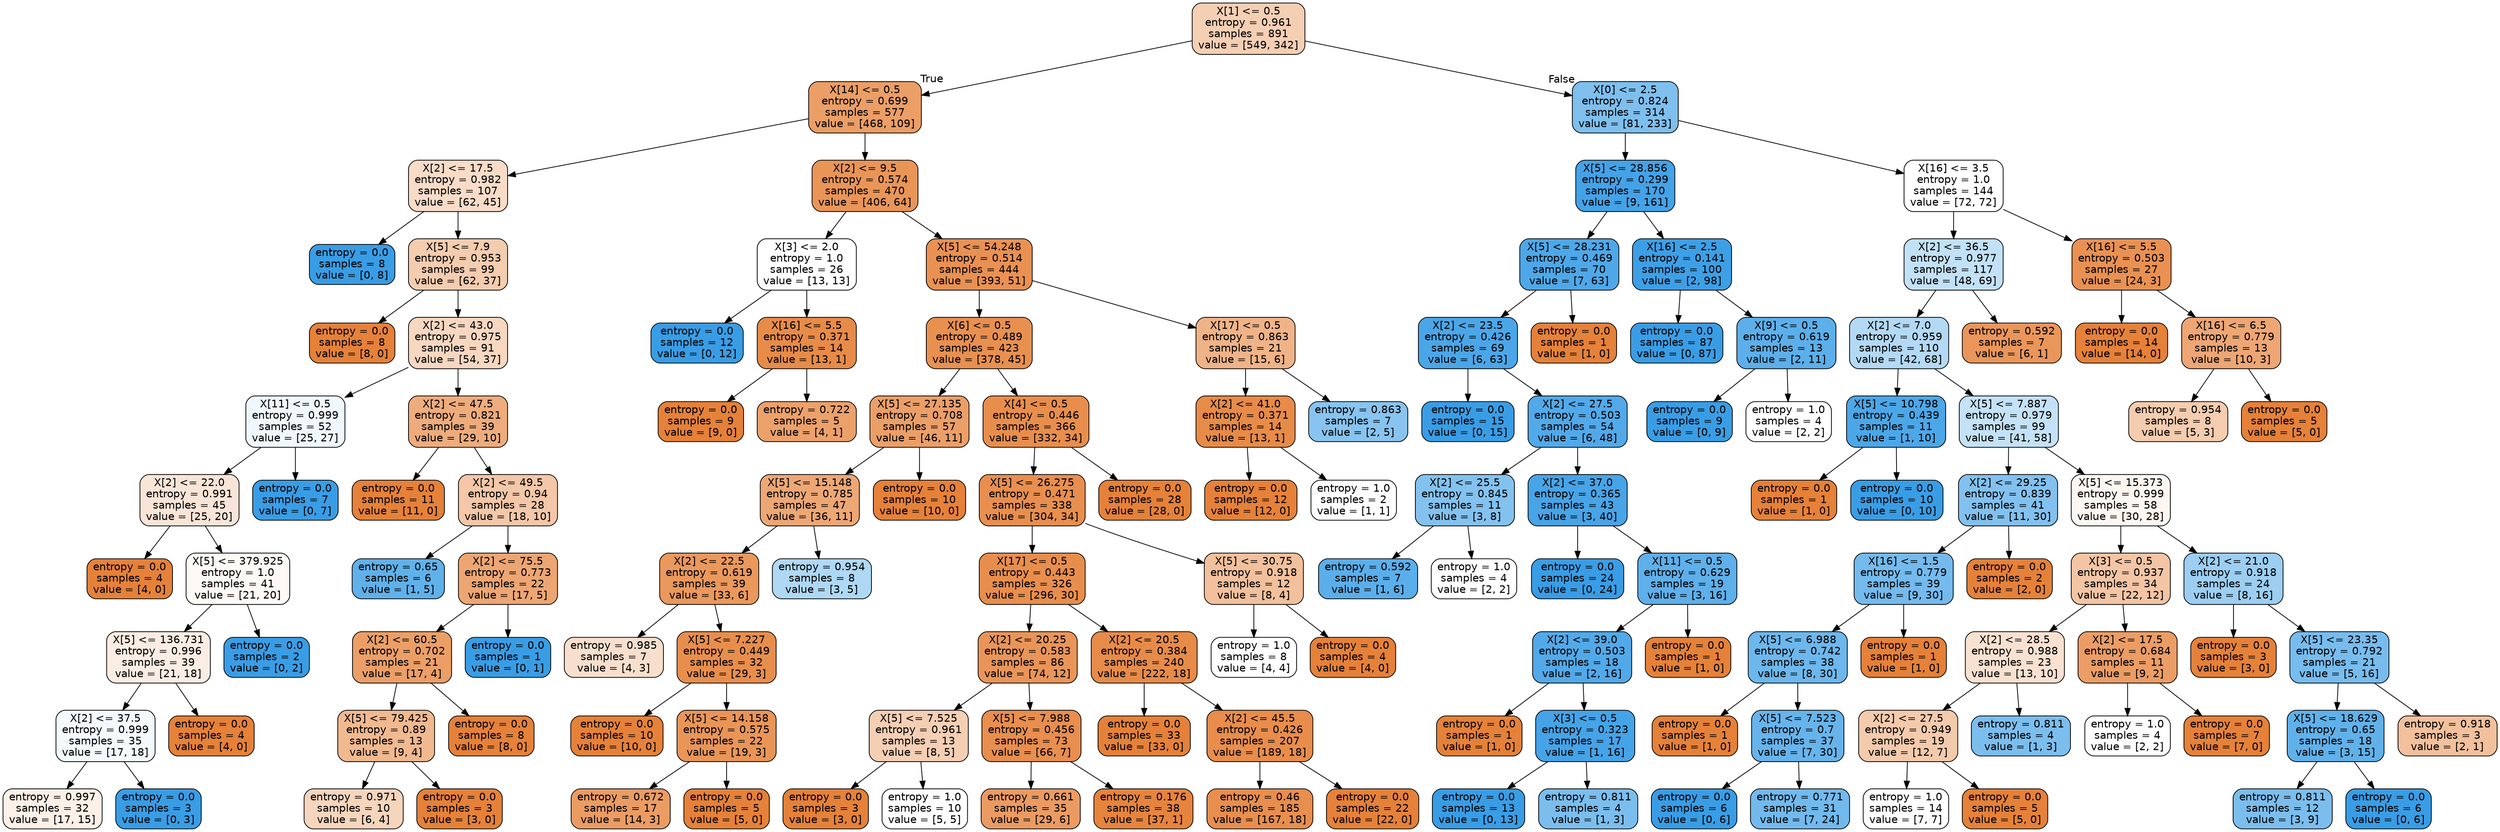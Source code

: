 digraph Tree {
node [shape=box, style="filled, rounded", color="black", fontname=helvetica] ;
edge [fontname=helvetica] ;
0 [label="X[1] <= 0.5\nentropy = 0.961\nsamples = 891\nvalue = [549, 342]", fillcolor="#e5813960"] ;
1 [label="X[14] <= 0.5\nentropy = 0.699\nsamples = 577\nvalue = [468, 109]", fillcolor="#e58139c4"] ;
0 -> 1 [labeldistance=2.5, labelangle=45, headlabel="True"] ;
2 [label="X[2] <= 17.5\nentropy = 0.982\nsamples = 107\nvalue = [62, 45]", fillcolor="#e5813946"] ;
1 -> 2 ;
3 [label="entropy = 0.0\nsamples = 8\nvalue = [0, 8]", fillcolor="#399de5ff"] ;
2 -> 3 ;
4 [label="X[5] <= 7.9\nentropy = 0.953\nsamples = 99\nvalue = [62, 37]", fillcolor="#e5813967"] ;
2 -> 4 ;
5 [label="entropy = 0.0\nsamples = 8\nvalue = [8, 0]", fillcolor="#e58139ff"] ;
4 -> 5 ;
6 [label="X[2] <= 43.0\nentropy = 0.975\nsamples = 91\nvalue = [54, 37]", fillcolor="#e5813950"] ;
4 -> 6 ;
7 [label="X[11] <= 0.5\nentropy = 0.999\nsamples = 52\nvalue = [25, 27]", fillcolor="#399de513"] ;
6 -> 7 ;
8 [label="X[2] <= 22.0\nentropy = 0.991\nsamples = 45\nvalue = [25, 20]", fillcolor="#e5813933"] ;
7 -> 8 ;
9 [label="entropy = 0.0\nsamples = 4\nvalue = [4, 0]", fillcolor="#e58139ff"] ;
8 -> 9 ;
10 [label="X[5] <= 379.925\nentropy = 1.0\nsamples = 41\nvalue = [21, 20]", fillcolor="#e581390c"] ;
8 -> 10 ;
11 [label="X[5] <= 136.731\nentropy = 0.996\nsamples = 39\nvalue = [21, 18]", fillcolor="#e5813924"] ;
10 -> 11 ;
12 [label="X[2] <= 37.5\nentropy = 0.999\nsamples = 35\nvalue = [17, 18]", fillcolor="#399de50e"] ;
11 -> 12 ;
13 [label="entropy = 0.997\nsamples = 32\nvalue = [17, 15]", fillcolor="#e581391e"] ;
12 -> 13 ;
14 [label="entropy = 0.0\nsamples = 3\nvalue = [0, 3]", fillcolor="#399de5ff"] ;
12 -> 14 ;
15 [label="entropy = 0.0\nsamples = 4\nvalue = [4, 0]", fillcolor="#e58139ff"] ;
11 -> 15 ;
16 [label="entropy = 0.0\nsamples = 2\nvalue = [0, 2]", fillcolor="#399de5ff"] ;
10 -> 16 ;
17 [label="entropy = 0.0\nsamples = 7\nvalue = [0, 7]", fillcolor="#399de5ff"] ;
7 -> 17 ;
18 [label="X[2] <= 47.5\nentropy = 0.821\nsamples = 39\nvalue = [29, 10]", fillcolor="#e58139a7"] ;
6 -> 18 ;
19 [label="entropy = 0.0\nsamples = 11\nvalue = [11, 0]", fillcolor="#e58139ff"] ;
18 -> 19 ;
20 [label="X[2] <= 49.5\nentropy = 0.94\nsamples = 28\nvalue = [18, 10]", fillcolor="#e5813971"] ;
18 -> 20 ;
21 [label="entropy = 0.65\nsamples = 6\nvalue = [1, 5]", fillcolor="#399de5cc"] ;
20 -> 21 ;
22 [label="X[2] <= 75.5\nentropy = 0.773\nsamples = 22\nvalue = [17, 5]", fillcolor="#e58139b4"] ;
20 -> 22 ;
23 [label="X[2] <= 60.5\nentropy = 0.702\nsamples = 21\nvalue = [17, 4]", fillcolor="#e58139c3"] ;
22 -> 23 ;
24 [label="X[5] <= 79.425\nentropy = 0.89\nsamples = 13\nvalue = [9, 4]", fillcolor="#e581398e"] ;
23 -> 24 ;
25 [label="entropy = 0.971\nsamples = 10\nvalue = [6, 4]", fillcolor="#e5813955"] ;
24 -> 25 ;
26 [label="entropy = 0.0\nsamples = 3\nvalue = [3, 0]", fillcolor="#e58139ff"] ;
24 -> 26 ;
27 [label="entropy = 0.0\nsamples = 8\nvalue = [8, 0]", fillcolor="#e58139ff"] ;
23 -> 27 ;
28 [label="entropy = 0.0\nsamples = 1\nvalue = [0, 1]", fillcolor="#399de5ff"] ;
22 -> 28 ;
29 [label="X[2] <= 9.5\nentropy = 0.574\nsamples = 470\nvalue = [406, 64]", fillcolor="#e58139d7"] ;
1 -> 29 ;
30 [label="X[3] <= 2.0\nentropy = 1.0\nsamples = 26\nvalue = [13, 13]", fillcolor="#e5813900"] ;
29 -> 30 ;
31 [label="entropy = 0.0\nsamples = 12\nvalue = [0, 12]", fillcolor="#399de5ff"] ;
30 -> 31 ;
32 [label="X[16] <= 5.5\nentropy = 0.371\nsamples = 14\nvalue = [13, 1]", fillcolor="#e58139eb"] ;
30 -> 32 ;
33 [label="entropy = 0.0\nsamples = 9\nvalue = [9, 0]", fillcolor="#e58139ff"] ;
32 -> 33 ;
34 [label="entropy = 0.722\nsamples = 5\nvalue = [4, 1]", fillcolor="#e58139bf"] ;
32 -> 34 ;
35 [label="X[5] <= 54.248\nentropy = 0.514\nsamples = 444\nvalue = [393, 51]", fillcolor="#e58139de"] ;
29 -> 35 ;
36 [label="X[6] <= 0.5\nentropy = 0.489\nsamples = 423\nvalue = [378, 45]", fillcolor="#e58139e1"] ;
35 -> 36 ;
37 [label="X[5] <= 27.135\nentropy = 0.708\nsamples = 57\nvalue = [46, 11]", fillcolor="#e58139c2"] ;
36 -> 37 ;
38 [label="X[5] <= 15.148\nentropy = 0.785\nsamples = 47\nvalue = [36, 11]", fillcolor="#e58139b1"] ;
37 -> 38 ;
39 [label="X[2] <= 22.5\nentropy = 0.619\nsamples = 39\nvalue = [33, 6]", fillcolor="#e58139d1"] ;
38 -> 39 ;
40 [label="entropy = 0.985\nsamples = 7\nvalue = [4, 3]", fillcolor="#e5813940"] ;
39 -> 40 ;
41 [label="X[5] <= 7.227\nentropy = 0.449\nsamples = 32\nvalue = [29, 3]", fillcolor="#e58139e5"] ;
39 -> 41 ;
42 [label="entropy = 0.0\nsamples = 10\nvalue = [10, 0]", fillcolor="#e58139ff"] ;
41 -> 42 ;
43 [label="X[5] <= 14.158\nentropy = 0.575\nsamples = 22\nvalue = [19, 3]", fillcolor="#e58139d7"] ;
41 -> 43 ;
44 [label="entropy = 0.672\nsamples = 17\nvalue = [14, 3]", fillcolor="#e58139c8"] ;
43 -> 44 ;
45 [label="entropy = 0.0\nsamples = 5\nvalue = [5, 0]", fillcolor="#e58139ff"] ;
43 -> 45 ;
46 [label="entropy = 0.954\nsamples = 8\nvalue = [3, 5]", fillcolor="#399de566"] ;
38 -> 46 ;
47 [label="entropy = 0.0\nsamples = 10\nvalue = [10, 0]", fillcolor="#e58139ff"] ;
37 -> 47 ;
48 [label="X[4] <= 0.5\nentropy = 0.446\nsamples = 366\nvalue = [332, 34]", fillcolor="#e58139e5"] ;
36 -> 48 ;
49 [label="X[5] <= 26.275\nentropy = 0.471\nsamples = 338\nvalue = [304, 34]", fillcolor="#e58139e2"] ;
48 -> 49 ;
50 [label="X[17] <= 0.5\nentropy = 0.443\nsamples = 326\nvalue = [296, 30]", fillcolor="#e58139e5"] ;
49 -> 50 ;
51 [label="X[2] <= 20.25\nentropy = 0.583\nsamples = 86\nvalue = [74, 12]", fillcolor="#e58139d6"] ;
50 -> 51 ;
52 [label="X[5] <= 7.525\nentropy = 0.961\nsamples = 13\nvalue = [8, 5]", fillcolor="#e5813960"] ;
51 -> 52 ;
53 [label="entropy = 0.0\nsamples = 3\nvalue = [3, 0]", fillcolor="#e58139ff"] ;
52 -> 53 ;
54 [label="entropy = 1.0\nsamples = 10\nvalue = [5, 5]", fillcolor="#e5813900"] ;
52 -> 54 ;
55 [label="X[5] <= 7.988\nentropy = 0.456\nsamples = 73\nvalue = [66, 7]", fillcolor="#e58139e4"] ;
51 -> 55 ;
56 [label="entropy = 0.661\nsamples = 35\nvalue = [29, 6]", fillcolor="#e58139ca"] ;
55 -> 56 ;
57 [label="entropy = 0.176\nsamples = 38\nvalue = [37, 1]", fillcolor="#e58139f8"] ;
55 -> 57 ;
58 [label="X[2] <= 20.5\nentropy = 0.384\nsamples = 240\nvalue = [222, 18]", fillcolor="#e58139ea"] ;
50 -> 58 ;
59 [label="entropy = 0.0\nsamples = 33\nvalue = [33, 0]", fillcolor="#e58139ff"] ;
58 -> 59 ;
60 [label="X[2] <= 45.5\nentropy = 0.426\nsamples = 207\nvalue = [189, 18]", fillcolor="#e58139e7"] ;
58 -> 60 ;
61 [label="entropy = 0.46\nsamples = 185\nvalue = [167, 18]", fillcolor="#e58139e4"] ;
60 -> 61 ;
62 [label="entropy = 0.0\nsamples = 22\nvalue = [22, 0]", fillcolor="#e58139ff"] ;
60 -> 62 ;
63 [label="X[5] <= 30.75\nentropy = 0.918\nsamples = 12\nvalue = [8, 4]", fillcolor="#e581397f"] ;
49 -> 63 ;
64 [label="entropy = 1.0\nsamples = 8\nvalue = [4, 4]", fillcolor="#e5813900"] ;
63 -> 64 ;
65 [label="entropy = 0.0\nsamples = 4\nvalue = [4, 0]", fillcolor="#e58139ff"] ;
63 -> 65 ;
66 [label="entropy = 0.0\nsamples = 28\nvalue = [28, 0]", fillcolor="#e58139ff"] ;
48 -> 66 ;
67 [label="X[17] <= 0.5\nentropy = 0.863\nsamples = 21\nvalue = [15, 6]", fillcolor="#e5813999"] ;
35 -> 67 ;
68 [label="X[2] <= 41.0\nentropy = 0.371\nsamples = 14\nvalue = [13, 1]", fillcolor="#e58139eb"] ;
67 -> 68 ;
69 [label="entropy = 0.0\nsamples = 12\nvalue = [12, 0]", fillcolor="#e58139ff"] ;
68 -> 69 ;
70 [label="entropy = 1.0\nsamples = 2\nvalue = [1, 1]", fillcolor="#e5813900"] ;
68 -> 70 ;
71 [label="entropy = 0.863\nsamples = 7\nvalue = [2, 5]", fillcolor="#399de599"] ;
67 -> 71 ;
72 [label="X[0] <= 2.5\nentropy = 0.824\nsamples = 314\nvalue = [81, 233]", fillcolor="#399de5a6"] ;
0 -> 72 [labeldistance=2.5, labelangle=-45, headlabel="False"] ;
73 [label="X[5] <= 28.856\nentropy = 0.299\nsamples = 170\nvalue = [9, 161]", fillcolor="#399de5f1"] ;
72 -> 73 ;
74 [label="X[5] <= 28.231\nentropy = 0.469\nsamples = 70\nvalue = [7, 63]", fillcolor="#399de5e3"] ;
73 -> 74 ;
75 [label="X[2] <= 23.5\nentropy = 0.426\nsamples = 69\nvalue = [6, 63]", fillcolor="#399de5e7"] ;
74 -> 75 ;
76 [label="entropy = 0.0\nsamples = 15\nvalue = [0, 15]", fillcolor="#399de5ff"] ;
75 -> 76 ;
77 [label="X[2] <= 27.5\nentropy = 0.503\nsamples = 54\nvalue = [6, 48]", fillcolor="#399de5df"] ;
75 -> 77 ;
78 [label="X[2] <= 25.5\nentropy = 0.845\nsamples = 11\nvalue = [3, 8]", fillcolor="#399de59f"] ;
77 -> 78 ;
79 [label="entropy = 0.592\nsamples = 7\nvalue = [1, 6]", fillcolor="#399de5d4"] ;
78 -> 79 ;
80 [label="entropy = 1.0\nsamples = 4\nvalue = [2, 2]", fillcolor="#e5813900"] ;
78 -> 80 ;
81 [label="X[2] <= 37.0\nentropy = 0.365\nsamples = 43\nvalue = [3, 40]", fillcolor="#399de5ec"] ;
77 -> 81 ;
82 [label="entropy = 0.0\nsamples = 24\nvalue = [0, 24]", fillcolor="#399de5ff"] ;
81 -> 82 ;
83 [label="X[11] <= 0.5\nentropy = 0.629\nsamples = 19\nvalue = [3, 16]", fillcolor="#399de5cf"] ;
81 -> 83 ;
84 [label="X[2] <= 39.0\nentropy = 0.503\nsamples = 18\nvalue = [2, 16]", fillcolor="#399de5df"] ;
83 -> 84 ;
85 [label="entropy = 0.0\nsamples = 1\nvalue = [1, 0]", fillcolor="#e58139ff"] ;
84 -> 85 ;
86 [label="X[3] <= 0.5\nentropy = 0.323\nsamples = 17\nvalue = [1, 16]", fillcolor="#399de5ef"] ;
84 -> 86 ;
87 [label="entropy = 0.0\nsamples = 13\nvalue = [0, 13]", fillcolor="#399de5ff"] ;
86 -> 87 ;
88 [label="entropy = 0.811\nsamples = 4\nvalue = [1, 3]", fillcolor="#399de5aa"] ;
86 -> 88 ;
89 [label="entropy = 0.0\nsamples = 1\nvalue = [1, 0]", fillcolor="#e58139ff"] ;
83 -> 89 ;
90 [label="entropy = 0.0\nsamples = 1\nvalue = [1, 0]", fillcolor="#e58139ff"] ;
74 -> 90 ;
91 [label="X[16] <= 2.5\nentropy = 0.141\nsamples = 100\nvalue = [2, 98]", fillcolor="#399de5fa"] ;
73 -> 91 ;
92 [label="entropy = 0.0\nsamples = 87\nvalue = [0, 87]", fillcolor="#399de5ff"] ;
91 -> 92 ;
93 [label="X[9] <= 0.5\nentropy = 0.619\nsamples = 13\nvalue = [2, 11]", fillcolor="#399de5d1"] ;
91 -> 93 ;
94 [label="entropy = 0.0\nsamples = 9\nvalue = [0, 9]", fillcolor="#399de5ff"] ;
93 -> 94 ;
95 [label="entropy = 1.0\nsamples = 4\nvalue = [2, 2]", fillcolor="#e5813900"] ;
93 -> 95 ;
96 [label="X[16] <= 3.5\nentropy = 1.0\nsamples = 144\nvalue = [72, 72]", fillcolor="#e5813900"] ;
72 -> 96 ;
97 [label="X[2] <= 36.5\nentropy = 0.977\nsamples = 117\nvalue = [48, 69]", fillcolor="#399de54e"] ;
96 -> 97 ;
98 [label="X[2] <= 7.0\nentropy = 0.959\nsamples = 110\nvalue = [42, 68]", fillcolor="#399de561"] ;
97 -> 98 ;
99 [label="X[5] <= 10.798\nentropy = 0.439\nsamples = 11\nvalue = [1, 10]", fillcolor="#399de5e6"] ;
98 -> 99 ;
100 [label="entropy = 0.0\nsamples = 1\nvalue = [1, 0]", fillcolor="#e58139ff"] ;
99 -> 100 ;
101 [label="entropy = 0.0\nsamples = 10\nvalue = [0, 10]", fillcolor="#399de5ff"] ;
99 -> 101 ;
102 [label="X[5] <= 7.887\nentropy = 0.979\nsamples = 99\nvalue = [41, 58]", fillcolor="#399de54b"] ;
98 -> 102 ;
103 [label="X[2] <= 29.25\nentropy = 0.839\nsamples = 41\nvalue = [11, 30]", fillcolor="#399de5a1"] ;
102 -> 103 ;
104 [label="X[16] <= 1.5\nentropy = 0.779\nsamples = 39\nvalue = [9, 30]", fillcolor="#399de5b3"] ;
103 -> 104 ;
105 [label="X[5] <= 6.988\nentropy = 0.742\nsamples = 38\nvalue = [8, 30]", fillcolor="#399de5bb"] ;
104 -> 105 ;
106 [label="entropy = 0.0\nsamples = 1\nvalue = [1, 0]", fillcolor="#e58139ff"] ;
105 -> 106 ;
107 [label="X[5] <= 7.523\nentropy = 0.7\nsamples = 37\nvalue = [7, 30]", fillcolor="#399de5c4"] ;
105 -> 107 ;
108 [label="entropy = 0.0\nsamples = 6\nvalue = [0, 6]", fillcolor="#399de5ff"] ;
107 -> 108 ;
109 [label="entropy = 0.771\nsamples = 31\nvalue = [7, 24]", fillcolor="#399de5b5"] ;
107 -> 109 ;
110 [label="entropy = 0.0\nsamples = 1\nvalue = [1, 0]", fillcolor="#e58139ff"] ;
104 -> 110 ;
111 [label="entropy = 0.0\nsamples = 2\nvalue = [2, 0]", fillcolor="#e58139ff"] ;
103 -> 111 ;
112 [label="X[5] <= 15.373\nentropy = 0.999\nsamples = 58\nvalue = [30, 28]", fillcolor="#e5813911"] ;
102 -> 112 ;
113 [label="X[3] <= 0.5\nentropy = 0.937\nsamples = 34\nvalue = [22, 12]", fillcolor="#e5813974"] ;
112 -> 113 ;
114 [label="X[2] <= 28.5\nentropy = 0.988\nsamples = 23\nvalue = [13, 10]", fillcolor="#e581393b"] ;
113 -> 114 ;
115 [label="X[2] <= 27.5\nentropy = 0.949\nsamples = 19\nvalue = [12, 7]", fillcolor="#e581396a"] ;
114 -> 115 ;
116 [label="entropy = 1.0\nsamples = 14\nvalue = [7, 7]", fillcolor="#e5813900"] ;
115 -> 116 ;
117 [label="entropy = 0.0\nsamples = 5\nvalue = [5, 0]", fillcolor="#e58139ff"] ;
115 -> 117 ;
118 [label="entropy = 0.811\nsamples = 4\nvalue = [1, 3]", fillcolor="#399de5aa"] ;
114 -> 118 ;
119 [label="X[2] <= 17.5\nentropy = 0.684\nsamples = 11\nvalue = [9, 2]", fillcolor="#e58139c6"] ;
113 -> 119 ;
120 [label="entropy = 1.0\nsamples = 4\nvalue = [2, 2]", fillcolor="#e5813900"] ;
119 -> 120 ;
121 [label="entropy = 0.0\nsamples = 7\nvalue = [7, 0]", fillcolor="#e58139ff"] ;
119 -> 121 ;
122 [label="X[2] <= 21.0\nentropy = 0.918\nsamples = 24\nvalue = [8, 16]", fillcolor="#399de57f"] ;
112 -> 122 ;
123 [label="entropy = 0.0\nsamples = 3\nvalue = [3, 0]", fillcolor="#e58139ff"] ;
122 -> 123 ;
124 [label="X[5] <= 23.35\nentropy = 0.792\nsamples = 21\nvalue = [5, 16]", fillcolor="#399de5af"] ;
122 -> 124 ;
125 [label="X[5] <= 18.629\nentropy = 0.65\nsamples = 18\nvalue = [3, 15]", fillcolor="#399de5cc"] ;
124 -> 125 ;
126 [label="entropy = 0.811\nsamples = 12\nvalue = [3, 9]", fillcolor="#399de5aa"] ;
125 -> 126 ;
127 [label="entropy = 0.0\nsamples = 6\nvalue = [0, 6]", fillcolor="#399de5ff"] ;
125 -> 127 ;
128 [label="entropy = 0.918\nsamples = 3\nvalue = [2, 1]", fillcolor="#e581397f"] ;
124 -> 128 ;
129 [label="entropy = 0.592\nsamples = 7\nvalue = [6, 1]", fillcolor="#e58139d4"] ;
97 -> 129 ;
130 [label="X[16] <= 5.5\nentropy = 0.503\nsamples = 27\nvalue = [24, 3]", fillcolor="#e58139df"] ;
96 -> 130 ;
131 [label="entropy = 0.0\nsamples = 14\nvalue = [14, 0]", fillcolor="#e58139ff"] ;
130 -> 131 ;
132 [label="X[16] <= 6.5\nentropy = 0.779\nsamples = 13\nvalue = [10, 3]", fillcolor="#e58139b3"] ;
130 -> 132 ;
133 [label="entropy = 0.954\nsamples = 8\nvalue = [5, 3]", fillcolor="#e5813966"] ;
132 -> 133 ;
134 [label="entropy = 0.0\nsamples = 5\nvalue = [5, 0]", fillcolor="#e58139ff"] ;
132 -> 134 ;
}